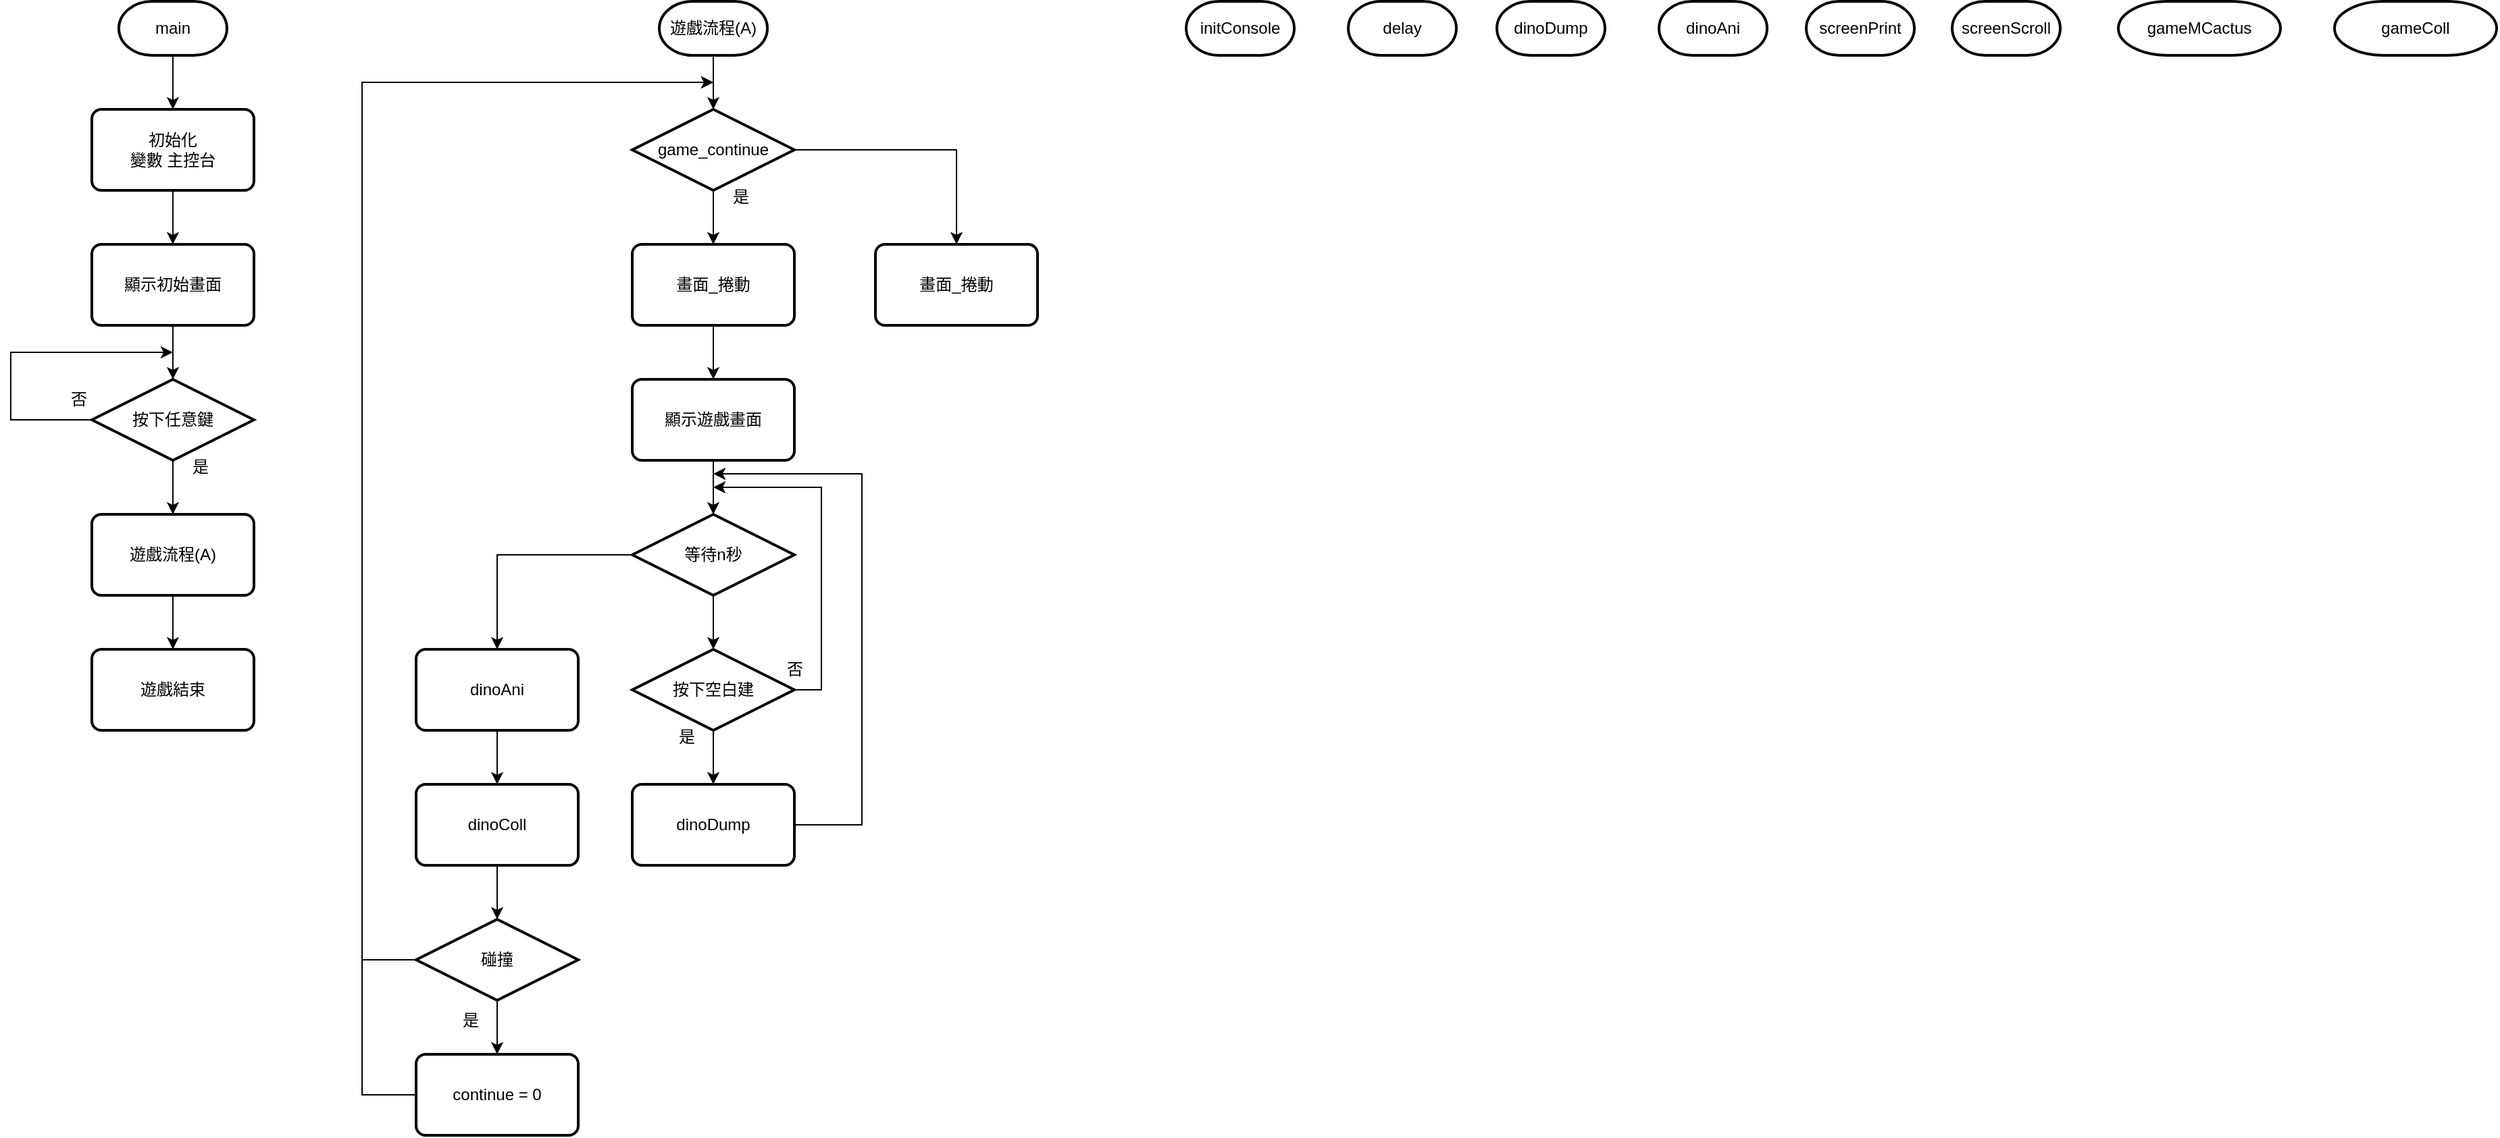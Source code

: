 <mxfile version="22.1.2" type="device">
  <diagram id="4snfJhJka2UxHvJM8lQn" name="第 1 页">
    <mxGraphModel dx="1185" dy="694" grid="1" gridSize="10" guides="1" tooltips="1" connect="1" arrows="1" fold="1" page="1" pageScale="1" pageWidth="827" pageHeight="1169" math="0" shadow="0">
      <root>
        <mxCell id="0" />
        <mxCell id="1" parent="0" />
        <mxCell id="8XUOigtoa8ov5MAZ0xdY-7" value="" style="edgeStyle=orthogonalEdgeStyle;rounded=0;orthogonalLoop=1;jettySize=auto;html=1;" parent="1" source="8XUOigtoa8ov5MAZ0xdY-1" target="8XUOigtoa8ov5MAZ0xdY-5" edge="1">
          <mxGeometry relative="1" as="geometry" />
        </mxCell>
        <mxCell id="8XUOigtoa8ov5MAZ0xdY-1" value="main" style="strokeWidth=2;html=1;shape=mxgraph.flowchart.terminator;whiteSpace=wrap;" parent="1" vertex="1">
          <mxGeometry x="119.97" y="40" width="80" height="40" as="geometry" />
        </mxCell>
        <mxCell id="8XUOigtoa8ov5MAZ0xdY-10" style="edgeStyle=orthogonalEdgeStyle;rounded=0;orthogonalLoop=1;jettySize=auto;html=1;exitX=0;exitY=0.5;exitDx=0;exitDy=0;exitPerimeter=0;" parent="1" source="8XUOigtoa8ov5MAZ0xdY-4" edge="1">
          <mxGeometry relative="1" as="geometry">
            <mxPoint x="159.97" y="300" as="targetPoint" />
            <Array as="points">
              <mxPoint x="39.97" y="350" />
              <mxPoint x="39.97" y="300" />
            </Array>
          </mxGeometry>
        </mxCell>
        <mxCell id="8XUOigtoa8ov5MAZ0xdY-15" style="edgeStyle=orthogonalEdgeStyle;rounded=0;orthogonalLoop=1;jettySize=auto;html=1;entryX=0.5;entryY=0;entryDx=0;entryDy=0;" parent="1" source="8XUOigtoa8ov5MAZ0xdY-4" target="8XUOigtoa8ov5MAZ0xdY-14" edge="1">
          <mxGeometry relative="1" as="geometry" />
        </mxCell>
        <mxCell id="8XUOigtoa8ov5MAZ0xdY-4" value="按下任意鍵" style="strokeWidth=2;html=1;shape=mxgraph.flowchart.decision;whiteSpace=wrap;" parent="1" vertex="1">
          <mxGeometry x="99.97" y="320" width="120" height="60" as="geometry" />
        </mxCell>
        <mxCell id="8XUOigtoa8ov5MAZ0xdY-8" value="" style="edgeStyle=orthogonalEdgeStyle;rounded=0;orthogonalLoop=1;jettySize=auto;html=1;" parent="1" source="8XUOigtoa8ov5MAZ0xdY-5" target="8XUOigtoa8ov5MAZ0xdY-6" edge="1">
          <mxGeometry relative="1" as="geometry" />
        </mxCell>
        <mxCell id="8XUOigtoa8ov5MAZ0xdY-5" value="初始化&lt;br&gt;變數 主控台" style="rounded=1;whiteSpace=wrap;html=1;absoluteArcSize=1;arcSize=14;strokeWidth=2;" parent="1" vertex="1">
          <mxGeometry x="99.97" y="120" width="120" height="60" as="geometry" />
        </mxCell>
        <mxCell id="8XUOigtoa8ov5MAZ0xdY-9" value="" style="edgeStyle=orthogonalEdgeStyle;rounded=0;orthogonalLoop=1;jettySize=auto;html=1;" parent="1" source="8XUOigtoa8ov5MAZ0xdY-6" target="8XUOigtoa8ov5MAZ0xdY-4" edge="1">
          <mxGeometry relative="1" as="geometry" />
        </mxCell>
        <mxCell id="8XUOigtoa8ov5MAZ0xdY-6" value="顯示初始畫面" style="rounded=1;whiteSpace=wrap;html=1;absoluteArcSize=1;arcSize=14;strokeWidth=2;" parent="1" vertex="1">
          <mxGeometry x="99.97" y="220" width="120" height="60" as="geometry" />
        </mxCell>
        <mxCell id="8XUOigtoa8ov5MAZ0xdY-11" value="否" style="text;html=1;align=center;verticalAlign=middle;resizable=0;points=[];autosize=1;strokeColor=none;fillColor=none;" parent="1" vertex="1">
          <mxGeometry x="69.97" y="320" width="40" height="30" as="geometry" />
        </mxCell>
        <mxCell id="8XUOigtoa8ov5MAZ0xdY-13" value="是" style="text;html=1;align=center;verticalAlign=middle;resizable=0;points=[];autosize=1;strokeColor=none;fillColor=none;" parent="1" vertex="1">
          <mxGeometry x="159.97" y="370" width="40" height="30" as="geometry" />
        </mxCell>
        <mxCell id="8XUOigtoa8ov5MAZ0xdY-17" value="" style="edgeStyle=orthogonalEdgeStyle;rounded=0;orthogonalLoop=1;jettySize=auto;html=1;entryX=0.5;entryY=0;entryDx=0;entryDy=0;" parent="1" source="8XUOigtoa8ov5MAZ0xdY-14" target="8XUOigtoa8ov5MAZ0xdY-18" edge="1">
          <mxGeometry relative="1" as="geometry">
            <mxPoint x="159.97" y="520" as="targetPoint" />
          </mxGeometry>
        </mxCell>
        <mxCell id="8XUOigtoa8ov5MAZ0xdY-14" value="遊戲流程(A)" style="rounded=1;whiteSpace=wrap;html=1;absoluteArcSize=1;arcSize=14;strokeWidth=2;" parent="1" vertex="1">
          <mxGeometry x="99.97" y="420" width="120" height="60" as="geometry" />
        </mxCell>
        <mxCell id="8XUOigtoa8ov5MAZ0xdY-18" value="遊戲結束" style="rounded=1;whiteSpace=wrap;html=1;absoluteArcSize=1;arcSize=14;strokeWidth=2;" parent="1" vertex="1">
          <mxGeometry x="99.97" y="520" width="120" height="60" as="geometry" />
        </mxCell>
        <mxCell id="2-mKmdD_5S2TQodiw_Si-6" value="" style="edgeStyle=orthogonalEdgeStyle;rounded=0;orthogonalLoop=1;jettySize=auto;html=1;" edge="1" parent="1" source="8XUOigtoa8ov5MAZ0xdY-19" target="2-mKmdD_5S2TQodiw_Si-5">
          <mxGeometry relative="1" as="geometry" />
        </mxCell>
        <mxCell id="8XUOigtoa8ov5MAZ0xdY-19" value="遊戲流程(A)" style="strokeWidth=2;html=1;shape=mxgraph.flowchart.terminator;whiteSpace=wrap;" parent="1" vertex="1">
          <mxGeometry x="520" y="40" width="80" height="40" as="geometry" />
        </mxCell>
        <mxCell id="8XUOigtoa8ov5MAZ0xdY-24" value="dinoAni" style="strokeWidth=2;html=1;shape=mxgraph.flowchart.terminator;whiteSpace=wrap;" parent="1" vertex="1">
          <mxGeometry x="1260" y="40" width="80" height="40" as="geometry" />
        </mxCell>
        <mxCell id="8XUOigtoa8ov5MAZ0xdY-25" value="screenScroll" style="strokeWidth=2;html=1;shape=mxgraph.flowchart.terminator;whiteSpace=wrap;" parent="1" vertex="1">
          <mxGeometry x="1477" y="40" width="80" height="40" as="geometry" />
        </mxCell>
        <mxCell id="8XUOigtoa8ov5MAZ0xdY-26" value="gameMCactus" style="strokeWidth=2;html=1;shape=mxgraph.flowchart.terminator;whiteSpace=wrap;" parent="1" vertex="1">
          <mxGeometry x="1600" y="40" width="120" height="40" as="geometry" />
        </mxCell>
        <mxCell id="8XUOigtoa8ov5MAZ0xdY-27" value="gameColl" style="strokeWidth=2;html=1;shape=mxgraph.flowchart.terminator;whiteSpace=wrap;" parent="1" vertex="1">
          <mxGeometry x="1760" y="40" width="120" height="40" as="geometry" />
        </mxCell>
        <mxCell id="8XUOigtoa8ov5MAZ0xdY-28" value="dinoDump" style="strokeWidth=2;html=1;shape=mxgraph.flowchart.terminator;whiteSpace=wrap;" parent="1" vertex="1">
          <mxGeometry x="1140" y="40" width="80" height="40" as="geometry" />
        </mxCell>
        <mxCell id="8XUOigtoa8ov5MAZ0xdY-29" value="initConsole" style="strokeWidth=2;html=1;shape=mxgraph.flowchart.terminator;whiteSpace=wrap;" parent="1" vertex="1">
          <mxGeometry x="910" y="40" width="80" height="40" as="geometry" />
        </mxCell>
        <mxCell id="8XUOigtoa8ov5MAZ0xdY-30" value="screenPrint" style="strokeWidth=2;html=1;shape=mxgraph.flowchart.terminator;whiteSpace=wrap;" parent="1" vertex="1">
          <mxGeometry x="1369" y="40" width="80" height="40" as="geometry" />
        </mxCell>
        <mxCell id="8XUOigtoa8ov5MAZ0xdY-31" value="delay" style="strokeWidth=2;html=1;shape=mxgraph.flowchart.terminator;whiteSpace=wrap;" parent="1" vertex="1">
          <mxGeometry x="1030" y="40" width="80" height="40" as="geometry" />
        </mxCell>
        <mxCell id="2-mKmdD_5S2TQodiw_Si-12" value="" style="edgeStyle=orthogonalEdgeStyle;rounded=0;orthogonalLoop=1;jettySize=auto;html=1;entryX=0.5;entryY=0;entryDx=0;entryDy=0;" edge="1" parent="1" source="2-mKmdD_5S2TQodiw_Si-1" target="2-mKmdD_5S2TQodiw_Si-3">
          <mxGeometry relative="1" as="geometry">
            <mxPoint x="560" y="320" as="targetPoint" />
          </mxGeometry>
        </mxCell>
        <mxCell id="2-mKmdD_5S2TQodiw_Si-1" value="畫面_捲動" style="rounded=1;whiteSpace=wrap;html=1;absoluteArcSize=1;arcSize=14;strokeWidth=2;" vertex="1" parent="1">
          <mxGeometry x="500" y="220" width="120" height="60" as="geometry" />
        </mxCell>
        <mxCell id="2-mKmdD_5S2TQodiw_Si-19" value="" style="edgeStyle=orthogonalEdgeStyle;rounded=0;orthogonalLoop=1;jettySize=auto;html=1;" edge="1" parent="1" source="2-mKmdD_5S2TQodiw_Si-3" target="2-mKmdD_5S2TQodiw_Si-16">
          <mxGeometry relative="1" as="geometry" />
        </mxCell>
        <mxCell id="2-mKmdD_5S2TQodiw_Si-3" value="顯示遊戲畫面" style="rounded=1;whiteSpace=wrap;html=1;absoluteArcSize=1;arcSize=14;strokeWidth=2;" vertex="1" parent="1">
          <mxGeometry x="500" y="320" width="120" height="60" as="geometry" />
        </mxCell>
        <mxCell id="2-mKmdD_5S2TQodiw_Si-11" style="edgeStyle=orthogonalEdgeStyle;rounded=0;orthogonalLoop=1;jettySize=auto;html=1;entryX=0.5;entryY=0;entryDx=0;entryDy=0;" edge="1" parent="1" source="2-mKmdD_5S2TQodiw_Si-5" target="2-mKmdD_5S2TQodiw_Si-1">
          <mxGeometry relative="1" as="geometry" />
        </mxCell>
        <mxCell id="2-mKmdD_5S2TQodiw_Si-49" style="edgeStyle=orthogonalEdgeStyle;rounded=0;orthogonalLoop=1;jettySize=auto;html=1;entryX=0.5;entryY=0;entryDx=0;entryDy=0;" edge="1" parent="1" source="2-mKmdD_5S2TQodiw_Si-5" target="2-mKmdD_5S2TQodiw_Si-48">
          <mxGeometry relative="1" as="geometry" />
        </mxCell>
        <mxCell id="2-mKmdD_5S2TQodiw_Si-5" value="game_continue" style="strokeWidth=2;html=1;shape=mxgraph.flowchart.decision;whiteSpace=wrap;" vertex="1" parent="1">
          <mxGeometry x="500" y="120" width="120" height="60" as="geometry" />
        </mxCell>
        <mxCell id="2-mKmdD_5S2TQodiw_Si-8" value="是" style="text;html=1;align=center;verticalAlign=middle;resizable=0;points=[];autosize=1;strokeColor=none;fillColor=none;" vertex="1" parent="1">
          <mxGeometry x="560" y="170" width="40" height="30" as="geometry" />
        </mxCell>
        <mxCell id="2-mKmdD_5S2TQodiw_Si-21" value="" style="edgeStyle=orthogonalEdgeStyle;rounded=0;orthogonalLoop=1;jettySize=auto;html=1;entryX=0.5;entryY=0;entryDx=0;entryDy=0;entryPerimeter=0;" edge="1" parent="1" source="2-mKmdD_5S2TQodiw_Si-16" target="2-mKmdD_5S2TQodiw_Si-23">
          <mxGeometry relative="1" as="geometry">
            <mxPoint x="560" y="520" as="targetPoint" />
            <Array as="points" />
          </mxGeometry>
        </mxCell>
        <mxCell id="2-mKmdD_5S2TQodiw_Si-43" style="edgeStyle=orthogonalEdgeStyle;rounded=0;orthogonalLoop=1;jettySize=auto;html=1;entryX=0.5;entryY=0;entryDx=0;entryDy=0;" edge="1" parent="1" source="2-mKmdD_5S2TQodiw_Si-16" target="2-mKmdD_5S2TQodiw_Si-42">
          <mxGeometry relative="1" as="geometry" />
        </mxCell>
        <mxCell id="2-mKmdD_5S2TQodiw_Si-16" value="等待n秒" style="strokeWidth=2;html=1;shape=mxgraph.flowchart.decision;whiteSpace=wrap;" vertex="1" parent="1">
          <mxGeometry x="500" y="420" width="120" height="60" as="geometry" />
        </mxCell>
        <mxCell id="2-mKmdD_5S2TQodiw_Si-22" style="edgeStyle=orthogonalEdgeStyle;rounded=0;orthogonalLoop=1;jettySize=auto;html=1;exitX=1;exitY=0.5;exitDx=0;exitDy=0;exitPerimeter=0;" edge="1" parent="1" source="2-mKmdD_5S2TQodiw_Si-23">
          <mxGeometry relative="1" as="geometry">
            <mxPoint x="500" y="550" as="sourcePoint" />
            <mxPoint x="560" y="400" as="targetPoint" />
            <Array as="points">
              <mxPoint x="640" y="550" />
              <mxPoint x="640" y="400" />
            </Array>
          </mxGeometry>
        </mxCell>
        <mxCell id="2-mKmdD_5S2TQodiw_Si-26" value="" style="edgeStyle=orthogonalEdgeStyle;rounded=0;orthogonalLoop=1;jettySize=auto;html=1;" edge="1" parent="1" source="2-mKmdD_5S2TQodiw_Si-23" target="2-mKmdD_5S2TQodiw_Si-25">
          <mxGeometry relative="1" as="geometry" />
        </mxCell>
        <mxCell id="2-mKmdD_5S2TQodiw_Si-23" value="按下空白建" style="strokeWidth=2;html=1;shape=mxgraph.flowchart.decision;whiteSpace=wrap;" vertex="1" parent="1">
          <mxGeometry x="500" y="520" width="120" height="60" as="geometry" />
        </mxCell>
        <mxCell id="2-mKmdD_5S2TQodiw_Si-24" value="否" style="text;html=1;align=center;verticalAlign=middle;resizable=0;points=[];autosize=1;strokeColor=none;fillColor=none;" vertex="1" parent="1">
          <mxGeometry x="600" y="520" width="40" height="30" as="geometry" />
        </mxCell>
        <mxCell id="2-mKmdD_5S2TQodiw_Si-27" style="edgeStyle=orthogonalEdgeStyle;rounded=0;orthogonalLoop=1;jettySize=auto;html=1;" edge="1" parent="1" source="2-mKmdD_5S2TQodiw_Si-25">
          <mxGeometry relative="1" as="geometry">
            <mxPoint x="560" y="390" as="targetPoint" />
            <Array as="points">
              <mxPoint x="670" y="650" />
              <mxPoint x="670" y="390" />
            </Array>
          </mxGeometry>
        </mxCell>
        <mxCell id="2-mKmdD_5S2TQodiw_Si-25" value="dinoDump" style="rounded=1;whiteSpace=wrap;html=1;absoluteArcSize=1;arcSize=14;strokeWidth=2;" vertex="1" parent="1">
          <mxGeometry x="500" y="620" width="120" height="60" as="geometry" />
        </mxCell>
        <mxCell id="2-mKmdD_5S2TQodiw_Si-35" value="" style="edgeStyle=orthogonalEdgeStyle;rounded=0;orthogonalLoop=1;jettySize=auto;html=1;" edge="1" parent="1" source="2-mKmdD_5S2TQodiw_Si-32" target="2-mKmdD_5S2TQodiw_Si-34">
          <mxGeometry relative="1" as="geometry" />
        </mxCell>
        <mxCell id="2-mKmdD_5S2TQodiw_Si-32" value="dinoColl" style="rounded=1;whiteSpace=wrap;html=1;absoluteArcSize=1;arcSize=14;strokeWidth=2;" vertex="1" parent="1">
          <mxGeometry x="340" y="620" width="120" height="60" as="geometry" />
        </mxCell>
        <mxCell id="2-mKmdD_5S2TQodiw_Si-37" style="edgeStyle=orthogonalEdgeStyle;rounded=0;orthogonalLoop=1;jettySize=auto;html=1;entryX=0.5;entryY=0;entryDx=0;entryDy=0;" edge="1" parent="1" source="2-mKmdD_5S2TQodiw_Si-34" target="2-mKmdD_5S2TQodiw_Si-36">
          <mxGeometry relative="1" as="geometry" />
        </mxCell>
        <mxCell id="2-mKmdD_5S2TQodiw_Si-46" style="edgeStyle=orthogonalEdgeStyle;rounded=0;orthogonalLoop=1;jettySize=auto;html=1;" edge="1" parent="1" source="2-mKmdD_5S2TQodiw_Si-34">
          <mxGeometry relative="1" as="geometry">
            <mxPoint x="560" y="100" as="targetPoint" />
            <Array as="points">
              <mxPoint x="300" y="750" />
              <mxPoint x="300" y="100" />
            </Array>
          </mxGeometry>
        </mxCell>
        <mxCell id="2-mKmdD_5S2TQodiw_Si-34" value="碰撞" style="strokeWidth=2;html=1;shape=mxgraph.flowchart.decision;whiteSpace=wrap;" vertex="1" parent="1">
          <mxGeometry x="340" y="720" width="120" height="60" as="geometry" />
        </mxCell>
        <mxCell id="2-mKmdD_5S2TQodiw_Si-47" style="edgeStyle=orthogonalEdgeStyle;rounded=0;orthogonalLoop=1;jettySize=auto;html=1;" edge="1" parent="1" source="2-mKmdD_5S2TQodiw_Si-36">
          <mxGeometry relative="1" as="geometry">
            <mxPoint x="560" y="100" as="targetPoint" />
            <Array as="points">
              <mxPoint x="300" y="850" />
              <mxPoint x="300" y="100" />
            </Array>
          </mxGeometry>
        </mxCell>
        <mxCell id="2-mKmdD_5S2TQodiw_Si-36" value="continue = 0" style="rounded=1;whiteSpace=wrap;html=1;absoluteArcSize=1;arcSize=14;strokeWidth=2;" vertex="1" parent="1">
          <mxGeometry x="340" y="820" width="120" height="60" as="geometry" />
        </mxCell>
        <mxCell id="2-mKmdD_5S2TQodiw_Si-38" value="是" style="text;html=1;align=center;verticalAlign=middle;resizable=0;points=[];autosize=1;strokeColor=none;fillColor=none;" vertex="1" parent="1">
          <mxGeometry x="520" y="570" width="40" height="30" as="geometry" />
        </mxCell>
        <mxCell id="2-mKmdD_5S2TQodiw_Si-39" value="是" style="text;html=1;align=center;verticalAlign=middle;resizable=0;points=[];autosize=1;strokeColor=none;fillColor=none;" vertex="1" parent="1">
          <mxGeometry x="360" y="780" width="40" height="30" as="geometry" />
        </mxCell>
        <mxCell id="2-mKmdD_5S2TQodiw_Si-44" value="" style="edgeStyle=orthogonalEdgeStyle;rounded=0;orthogonalLoop=1;jettySize=auto;html=1;" edge="1" parent="1" source="2-mKmdD_5S2TQodiw_Si-42" target="2-mKmdD_5S2TQodiw_Si-32">
          <mxGeometry relative="1" as="geometry" />
        </mxCell>
        <mxCell id="2-mKmdD_5S2TQodiw_Si-42" value="dinoAni" style="rounded=1;whiteSpace=wrap;html=1;absoluteArcSize=1;arcSize=14;strokeWidth=2;" vertex="1" parent="1">
          <mxGeometry x="340" y="520" width="120" height="60" as="geometry" />
        </mxCell>
        <mxCell id="2-mKmdD_5S2TQodiw_Si-48" value="畫面_捲動" style="rounded=1;whiteSpace=wrap;html=1;absoluteArcSize=1;arcSize=14;strokeWidth=2;" vertex="1" parent="1">
          <mxGeometry x="680" y="220" width="120" height="60" as="geometry" />
        </mxCell>
      </root>
    </mxGraphModel>
  </diagram>
</mxfile>
